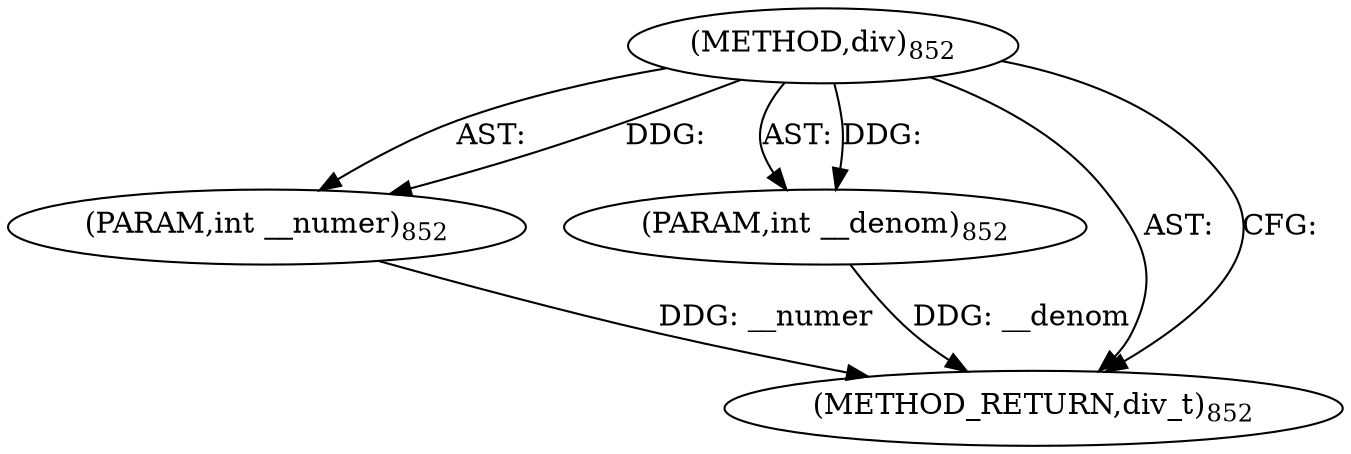 digraph "div" {  
"33359" [label = <(METHOD,div)<SUB>852</SUB>> ]
"33360" [label = <(PARAM,int __numer)<SUB>852</SUB>> ]
"33361" [label = <(PARAM,int __denom)<SUB>852</SUB>> ]
"33362" [label = <(METHOD_RETURN,div_t)<SUB>852</SUB>> ]
  "33359" -> "33360"  [ label = "AST: "] 
  "33359" -> "33361"  [ label = "AST: "] 
  "33359" -> "33362"  [ label = "AST: "] 
  "33359" -> "33362"  [ label = "CFG: "] 
  "33360" -> "33362"  [ label = "DDG: __numer"] 
  "33361" -> "33362"  [ label = "DDG: __denom"] 
  "33359" -> "33360"  [ label = "DDG: "] 
  "33359" -> "33361"  [ label = "DDG: "] 
}
